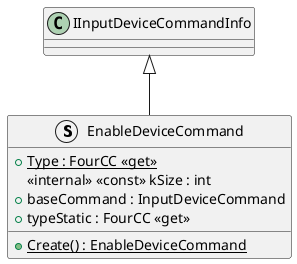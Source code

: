 @startuml
struct EnableDeviceCommand {
    + {static} Type : FourCC <<get>>
    <<internal>> <<const>> kSize : int
    + baseCommand : InputDeviceCommand
    + typeStatic : FourCC <<get>>
    + {static} Create() : EnableDeviceCommand
}
IInputDeviceCommandInfo <|-- EnableDeviceCommand
@enduml
